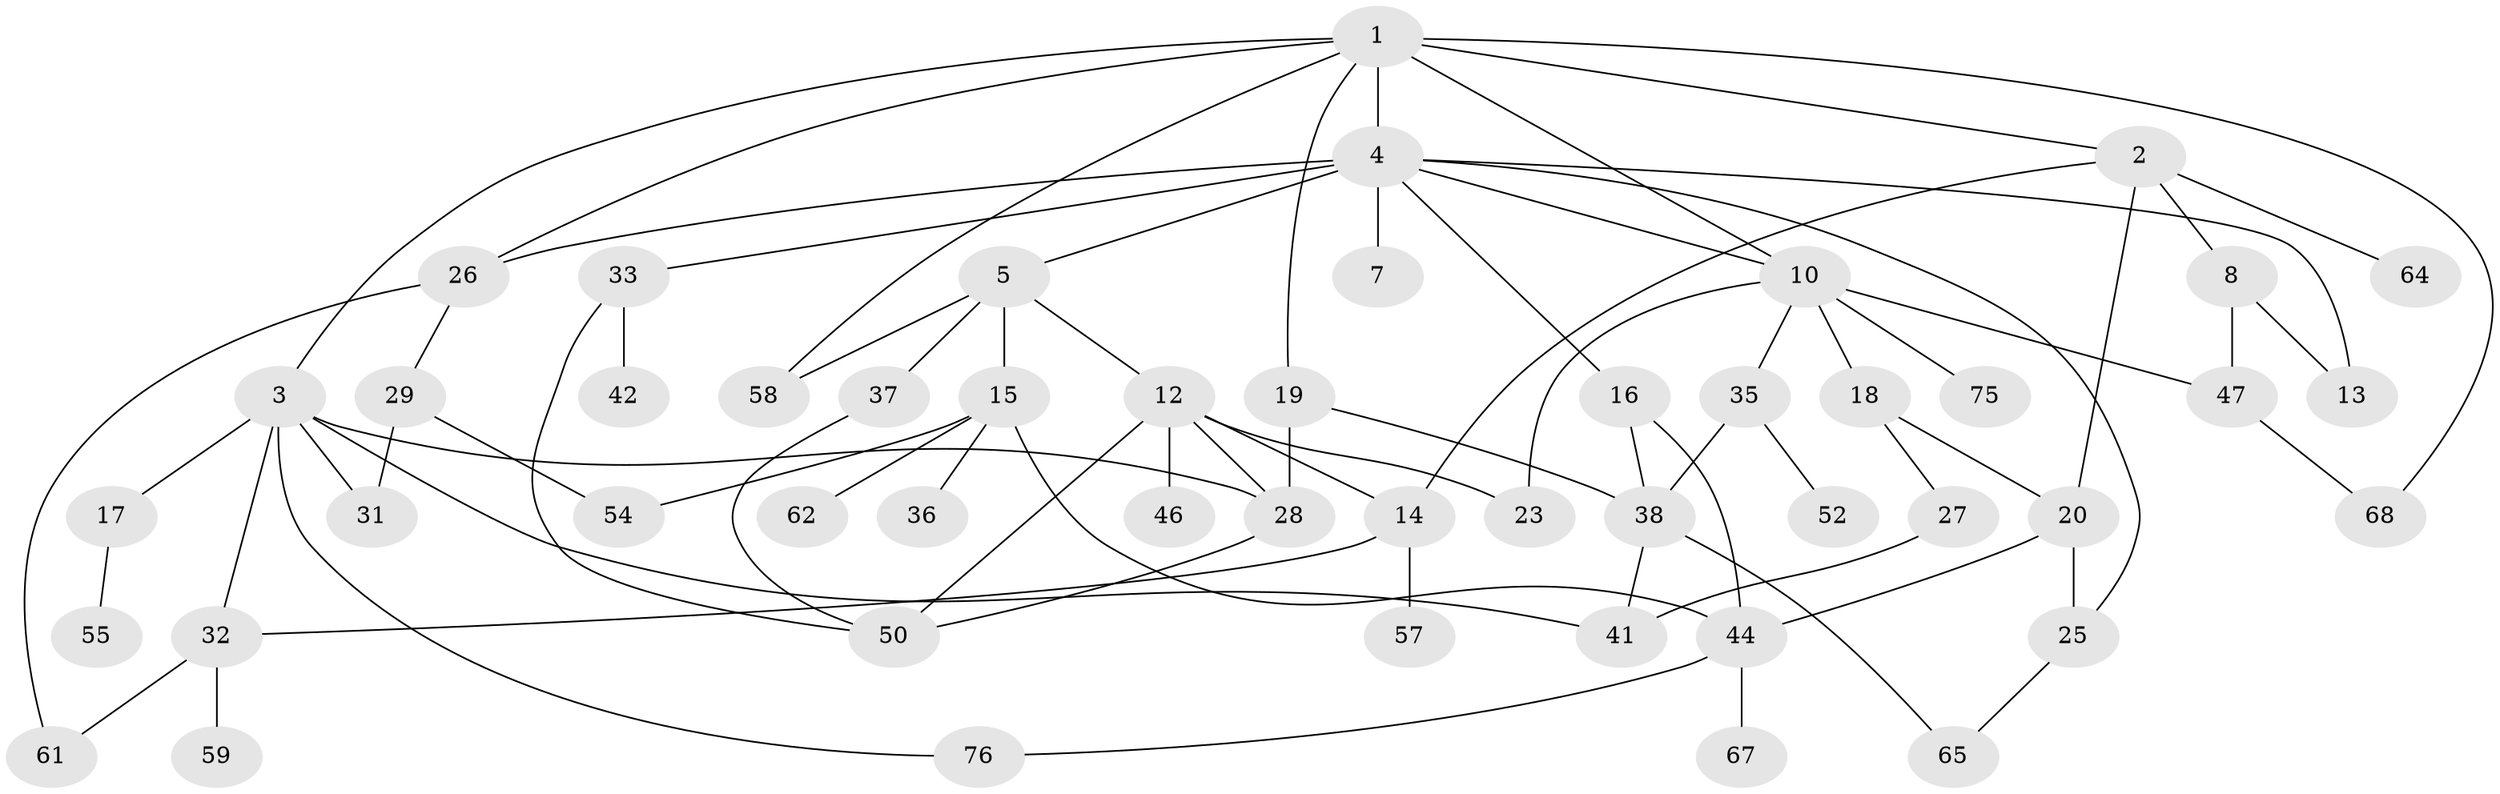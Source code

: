 // original degree distribution, {6: 0.02631578947368421, 5: 0.13157894736842105, 7: 0.013157894736842105, 1: 0.23684210526315788, 3: 0.2236842105263158, 2: 0.27631578947368424, 4: 0.09210526315789473}
// Generated by graph-tools (version 1.1) at 2025/10/02/27/25 16:10:51]
// undirected, 50 vertices, 76 edges
graph export_dot {
graph [start="1"]
  node [color=gray90,style=filled];
  1 [super="+9"];
  2;
  3 [super="+22"];
  4 [super="+6"];
  5 [super="+53"];
  7;
  8 [super="+11"];
  10 [super="+21"];
  12 [super="+70"];
  13 [super="+73"];
  14 [super="+43"];
  15 [super="+30"];
  16;
  17;
  18 [super="+24"];
  19 [super="+72"];
  20 [super="+66"];
  23;
  25;
  26 [super="+45"];
  27;
  28 [super="+48"];
  29 [super="+40"];
  31;
  32 [super="+34"];
  33 [super="+39"];
  35;
  36;
  37 [super="+49"];
  38 [super="+51"];
  41 [super="+56"];
  42;
  44 [super="+63"];
  46;
  47 [super="+69"];
  50 [super="+71"];
  52;
  54 [super="+74"];
  55;
  57;
  58 [super="+60"];
  59;
  61;
  62;
  64;
  65;
  67;
  68;
  75;
  76;
  1 -- 2;
  1 -- 3;
  1 -- 4 [weight=2];
  1 -- 19;
  1 -- 68;
  1 -- 10;
  1 -- 26;
  1 -- 58;
  2 -- 8;
  2 -- 14;
  2 -- 20;
  2 -- 64;
  3 -- 17;
  3 -- 32;
  3 -- 76;
  3 -- 41;
  3 -- 28;
  3 -- 31;
  4 -- 5;
  4 -- 7;
  4 -- 25;
  4 -- 26;
  4 -- 33;
  4 -- 16;
  4 -- 10;
  4 -- 13;
  5 -- 12;
  5 -- 15;
  5 -- 37;
  5 -- 58;
  8 -- 13;
  8 -- 47;
  10 -- 18 [weight=2];
  10 -- 47;
  10 -- 75;
  10 -- 35;
  10 -- 23;
  12 -- 23;
  12 -- 46;
  12 -- 28;
  12 -- 50;
  12 -- 14;
  14 -- 57;
  14 -- 32;
  15 -- 44;
  15 -- 62;
  15 -- 36;
  15 -- 54;
  16 -- 44;
  16 -- 38;
  17 -- 55;
  18 -- 27;
  18 -- 20;
  19 -- 28;
  19 -- 38;
  20 -- 44;
  20 -- 25;
  25 -- 65;
  26 -- 29;
  26 -- 61;
  27 -- 41;
  28 -- 50;
  29 -- 31;
  29 -- 54;
  32 -- 59;
  32 -- 61;
  33 -- 42;
  33 -- 50;
  35 -- 38;
  35 -- 52;
  37 -- 50;
  38 -- 65;
  38 -- 41;
  44 -- 67;
  44 -- 76;
  47 -- 68;
}
